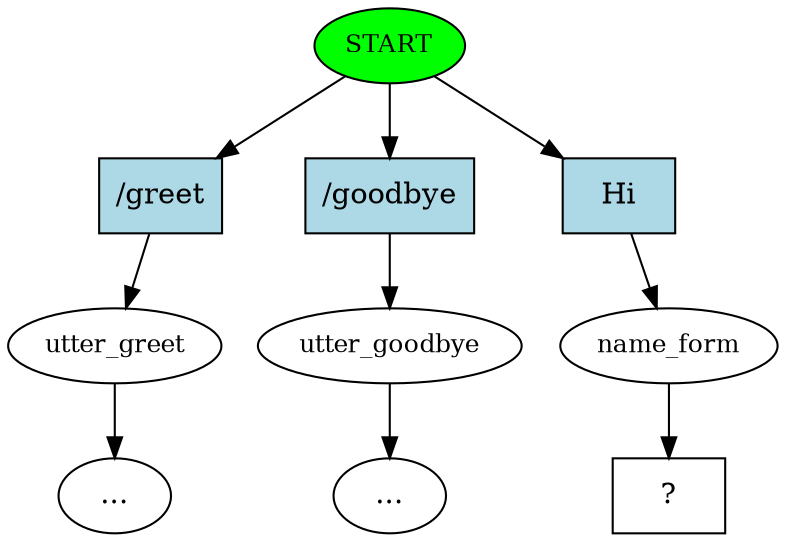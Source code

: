 digraph  {
0 [class="start active", fillcolor=green, fontsize=12, label=START, style=filled];
1 [class="", fontsize=12, label=utter_greet];
4 [class="", fontsize=12, label=utter_goodbye];
"-6" [class=ellipsis, label="..."];
"-7" [class=ellipsis, label="..."];
6 [class=active, fontsize=12, label=name_form];
7 [class="intent dashed active", label="  ?  ", shape=rect];
8 [class=intent, fillcolor=lightblue, label="\/greet", shape=rect, style=filled];
9 [class=intent, fillcolor=lightblue, label="\/goodbye", shape=rect, style=filled];
10 [class="intent active", fillcolor=lightblue, label=Hi, shape=rect, style=filled];
0 -> 8  [class="", key=0];
0 -> 9  [class="", key=0];
0 -> 10  [class=active, key=0];
1 -> "-7"  [class="", key=NONE, label=""];
4 -> "-6"  [class="", key=NONE, label=""];
6 -> 7  [class=active, key=NONE, label=""];
8 -> 1  [class="", key=0];
9 -> 4  [class="", key=0];
10 -> 6  [class=active, key=0];
}
